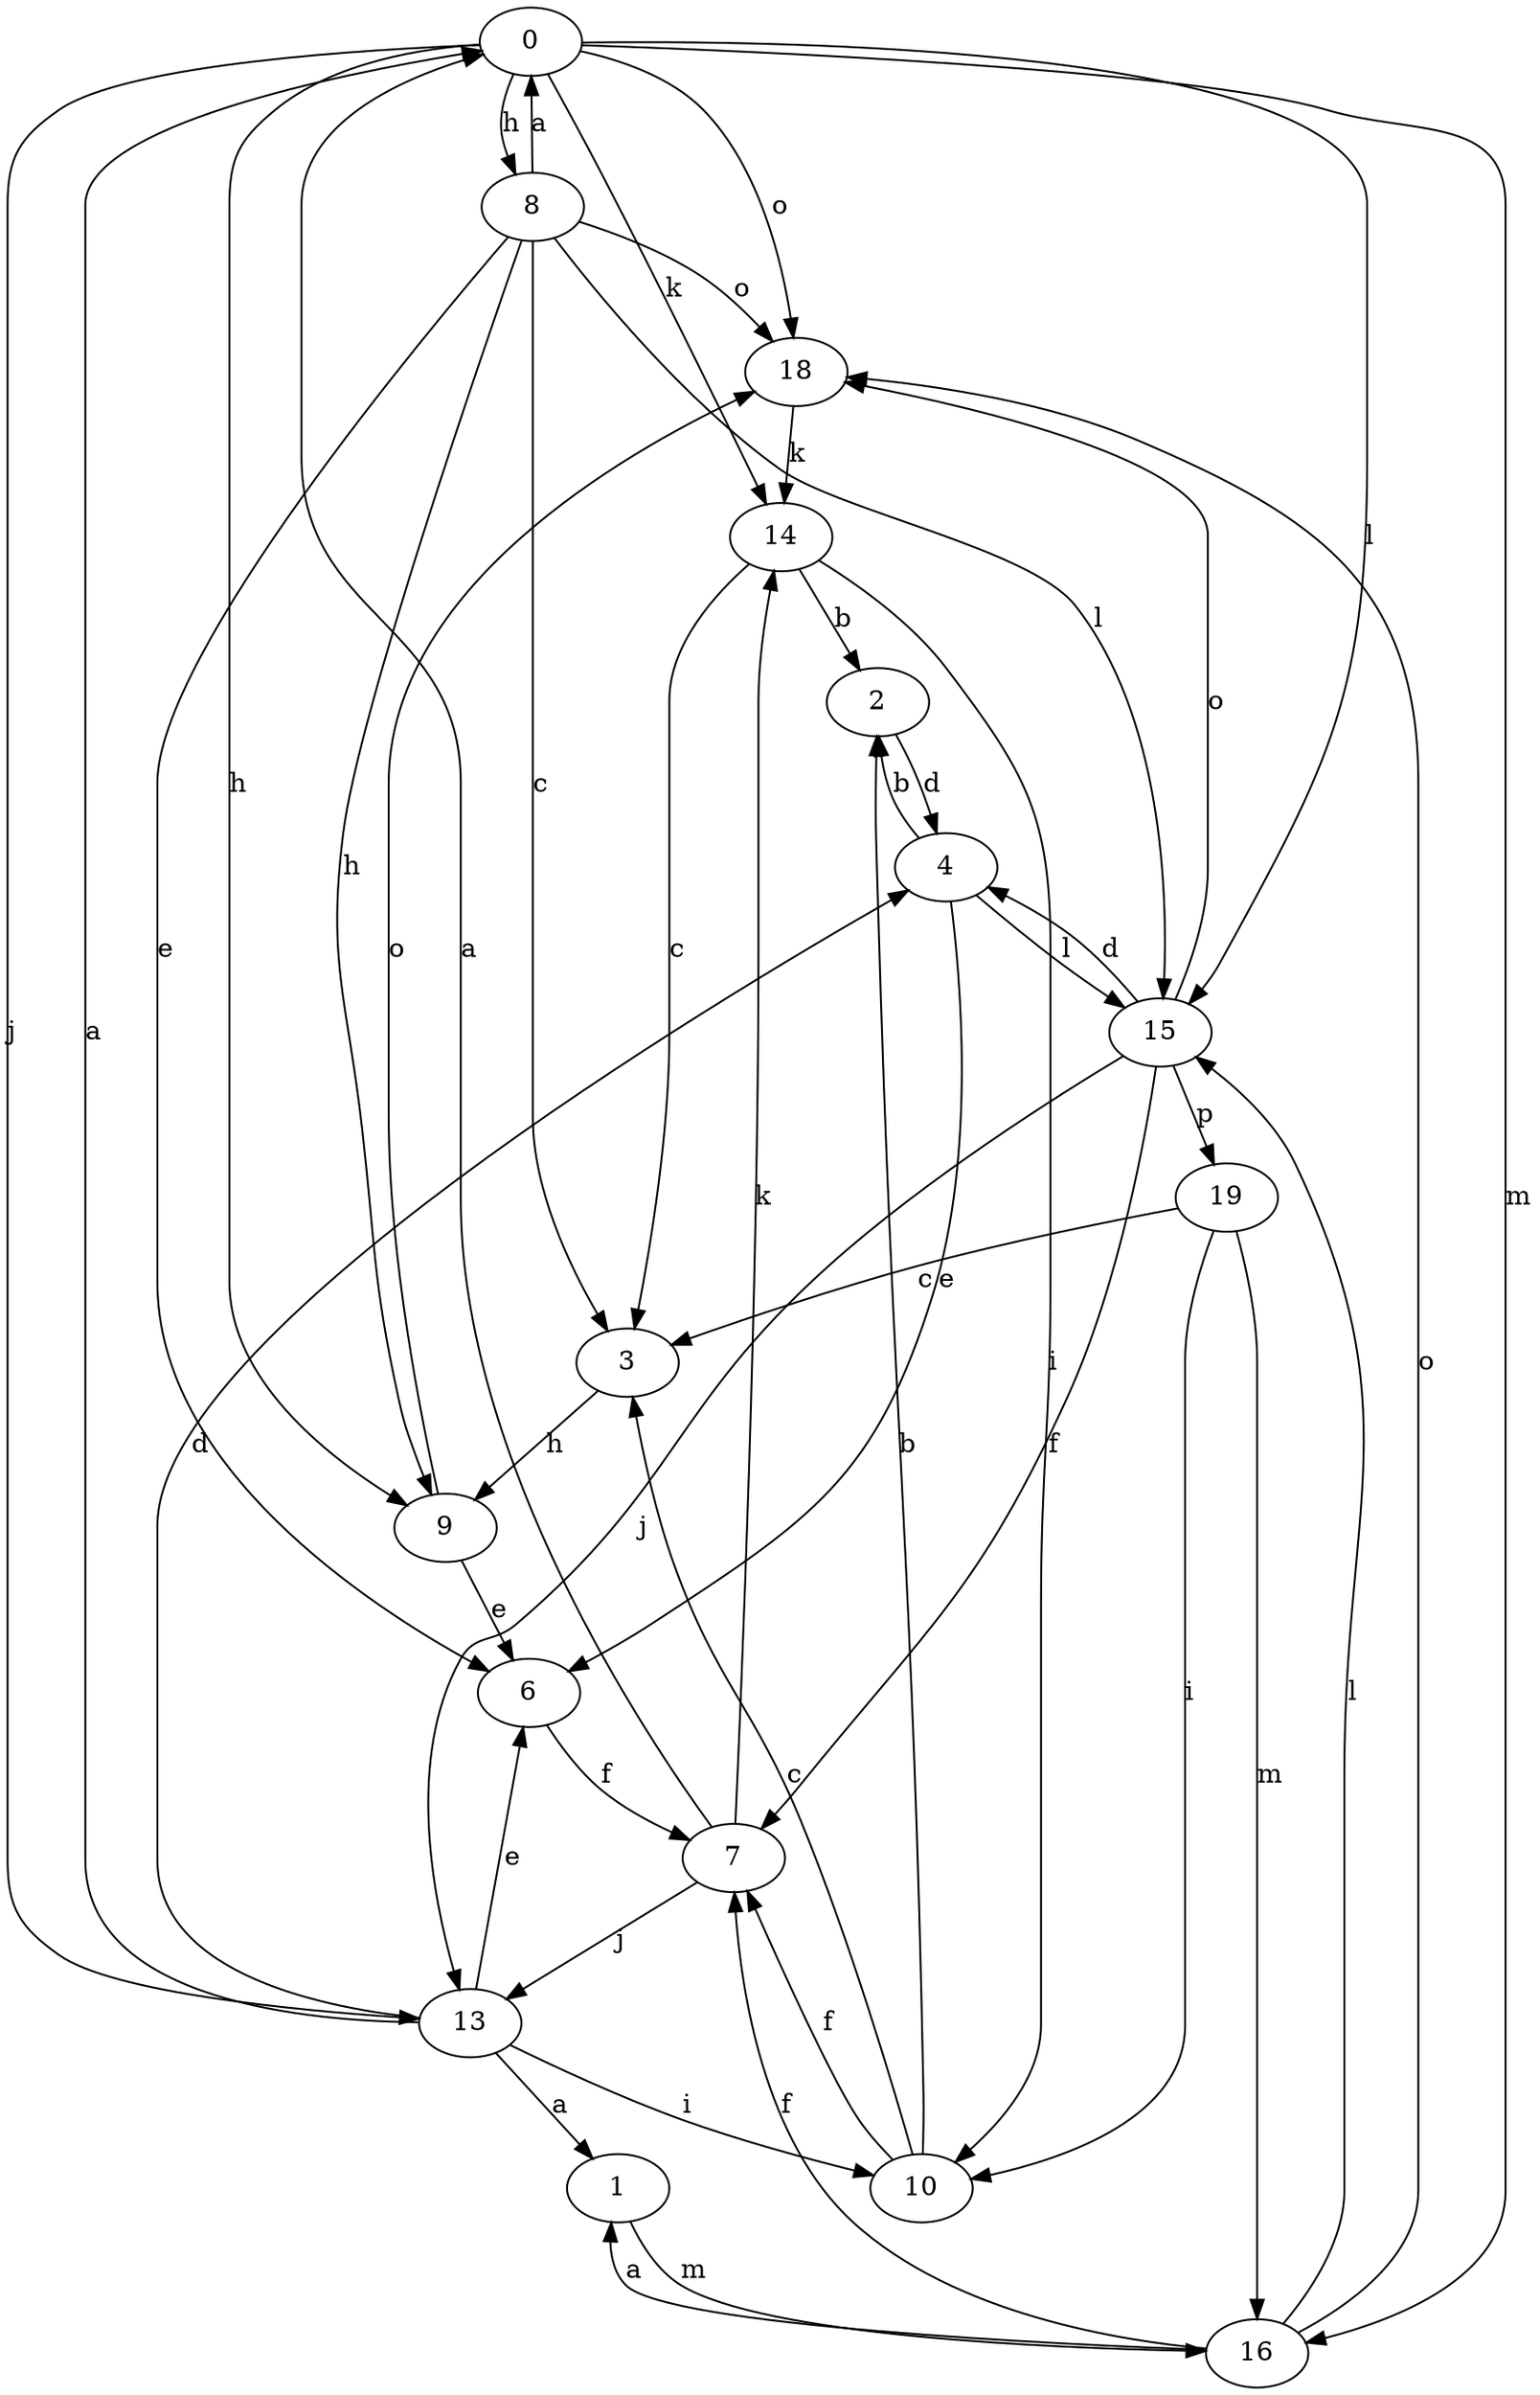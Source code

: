 strict digraph  {
0;
1;
2;
3;
4;
6;
7;
8;
9;
10;
13;
14;
15;
16;
18;
19;
0 -> 8  [label=h];
0 -> 9  [label=h];
0 -> 13  [label=j];
0 -> 14  [label=k];
0 -> 15  [label=l];
0 -> 16  [label=m];
0 -> 18  [label=o];
1 -> 16  [label=m];
2 -> 4  [label=d];
3 -> 9  [label=h];
4 -> 2  [label=b];
4 -> 6  [label=e];
4 -> 15  [label=l];
6 -> 7  [label=f];
7 -> 0  [label=a];
7 -> 13  [label=j];
7 -> 14  [label=k];
8 -> 0  [label=a];
8 -> 3  [label=c];
8 -> 6  [label=e];
8 -> 9  [label=h];
8 -> 15  [label=l];
8 -> 18  [label=o];
9 -> 6  [label=e];
9 -> 18  [label=o];
10 -> 2  [label=b];
10 -> 3  [label=c];
10 -> 7  [label=f];
13 -> 0  [label=a];
13 -> 1  [label=a];
13 -> 4  [label=d];
13 -> 6  [label=e];
13 -> 10  [label=i];
14 -> 2  [label=b];
14 -> 3  [label=c];
14 -> 10  [label=i];
15 -> 4  [label=d];
15 -> 7  [label=f];
15 -> 13  [label=j];
15 -> 18  [label=o];
15 -> 19  [label=p];
16 -> 1  [label=a];
16 -> 7  [label=f];
16 -> 15  [label=l];
16 -> 18  [label=o];
18 -> 14  [label=k];
19 -> 3  [label=c];
19 -> 10  [label=i];
19 -> 16  [label=m];
}
